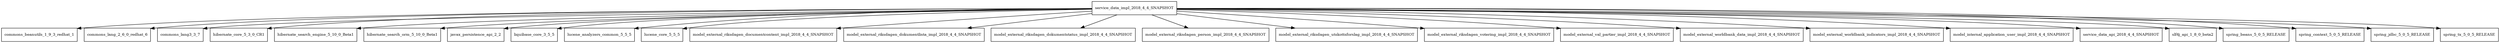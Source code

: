 digraph service_data_impl_2018_4_4_SNAPSHOT_dependencies {
  node [shape = box, fontsize=10.0];
  service_data_impl_2018_4_4_SNAPSHOT -> commons_beanutils_1_9_3_redhat_1;
  service_data_impl_2018_4_4_SNAPSHOT -> commons_lang_2_6_0_redhat_6;
  service_data_impl_2018_4_4_SNAPSHOT -> commons_lang3_3_7;
  service_data_impl_2018_4_4_SNAPSHOT -> hibernate_core_5_3_0_CR1;
  service_data_impl_2018_4_4_SNAPSHOT -> hibernate_search_engine_5_10_0_Beta1;
  service_data_impl_2018_4_4_SNAPSHOT -> hibernate_search_orm_5_10_0_Beta1;
  service_data_impl_2018_4_4_SNAPSHOT -> javax_persistence_api_2_2;
  service_data_impl_2018_4_4_SNAPSHOT -> liquibase_core_3_5_5;
  service_data_impl_2018_4_4_SNAPSHOT -> lucene_analyzers_common_5_5_5;
  service_data_impl_2018_4_4_SNAPSHOT -> lucene_core_5_5_5;
  service_data_impl_2018_4_4_SNAPSHOT -> model_external_riksdagen_documentcontent_impl_2018_4_4_SNAPSHOT;
  service_data_impl_2018_4_4_SNAPSHOT -> model_external_riksdagen_dokumentlista_impl_2018_4_4_SNAPSHOT;
  service_data_impl_2018_4_4_SNAPSHOT -> model_external_riksdagen_dokumentstatus_impl_2018_4_4_SNAPSHOT;
  service_data_impl_2018_4_4_SNAPSHOT -> model_external_riksdagen_person_impl_2018_4_4_SNAPSHOT;
  service_data_impl_2018_4_4_SNAPSHOT -> model_external_riksdagen_utskottsforslag_impl_2018_4_4_SNAPSHOT;
  service_data_impl_2018_4_4_SNAPSHOT -> model_external_riksdagen_votering_impl_2018_4_4_SNAPSHOT;
  service_data_impl_2018_4_4_SNAPSHOT -> model_external_val_partier_impl_2018_4_4_SNAPSHOT;
  service_data_impl_2018_4_4_SNAPSHOT -> model_external_worldbank_data_impl_2018_4_4_SNAPSHOT;
  service_data_impl_2018_4_4_SNAPSHOT -> model_external_worldbank_indicators_impl_2018_4_4_SNAPSHOT;
  service_data_impl_2018_4_4_SNAPSHOT -> model_internal_application_user_impl_2018_4_4_SNAPSHOT;
  service_data_impl_2018_4_4_SNAPSHOT -> service_data_api_2018_4_4_SNAPSHOT;
  service_data_impl_2018_4_4_SNAPSHOT -> slf4j_api_1_8_0_beta2;
  service_data_impl_2018_4_4_SNAPSHOT -> spring_beans_5_0_5_RELEASE;
  service_data_impl_2018_4_4_SNAPSHOT -> spring_context_5_0_5_RELEASE;
  service_data_impl_2018_4_4_SNAPSHOT -> spring_jdbc_5_0_5_RELEASE;
  service_data_impl_2018_4_4_SNAPSHOT -> spring_tx_5_0_5_RELEASE;
}
